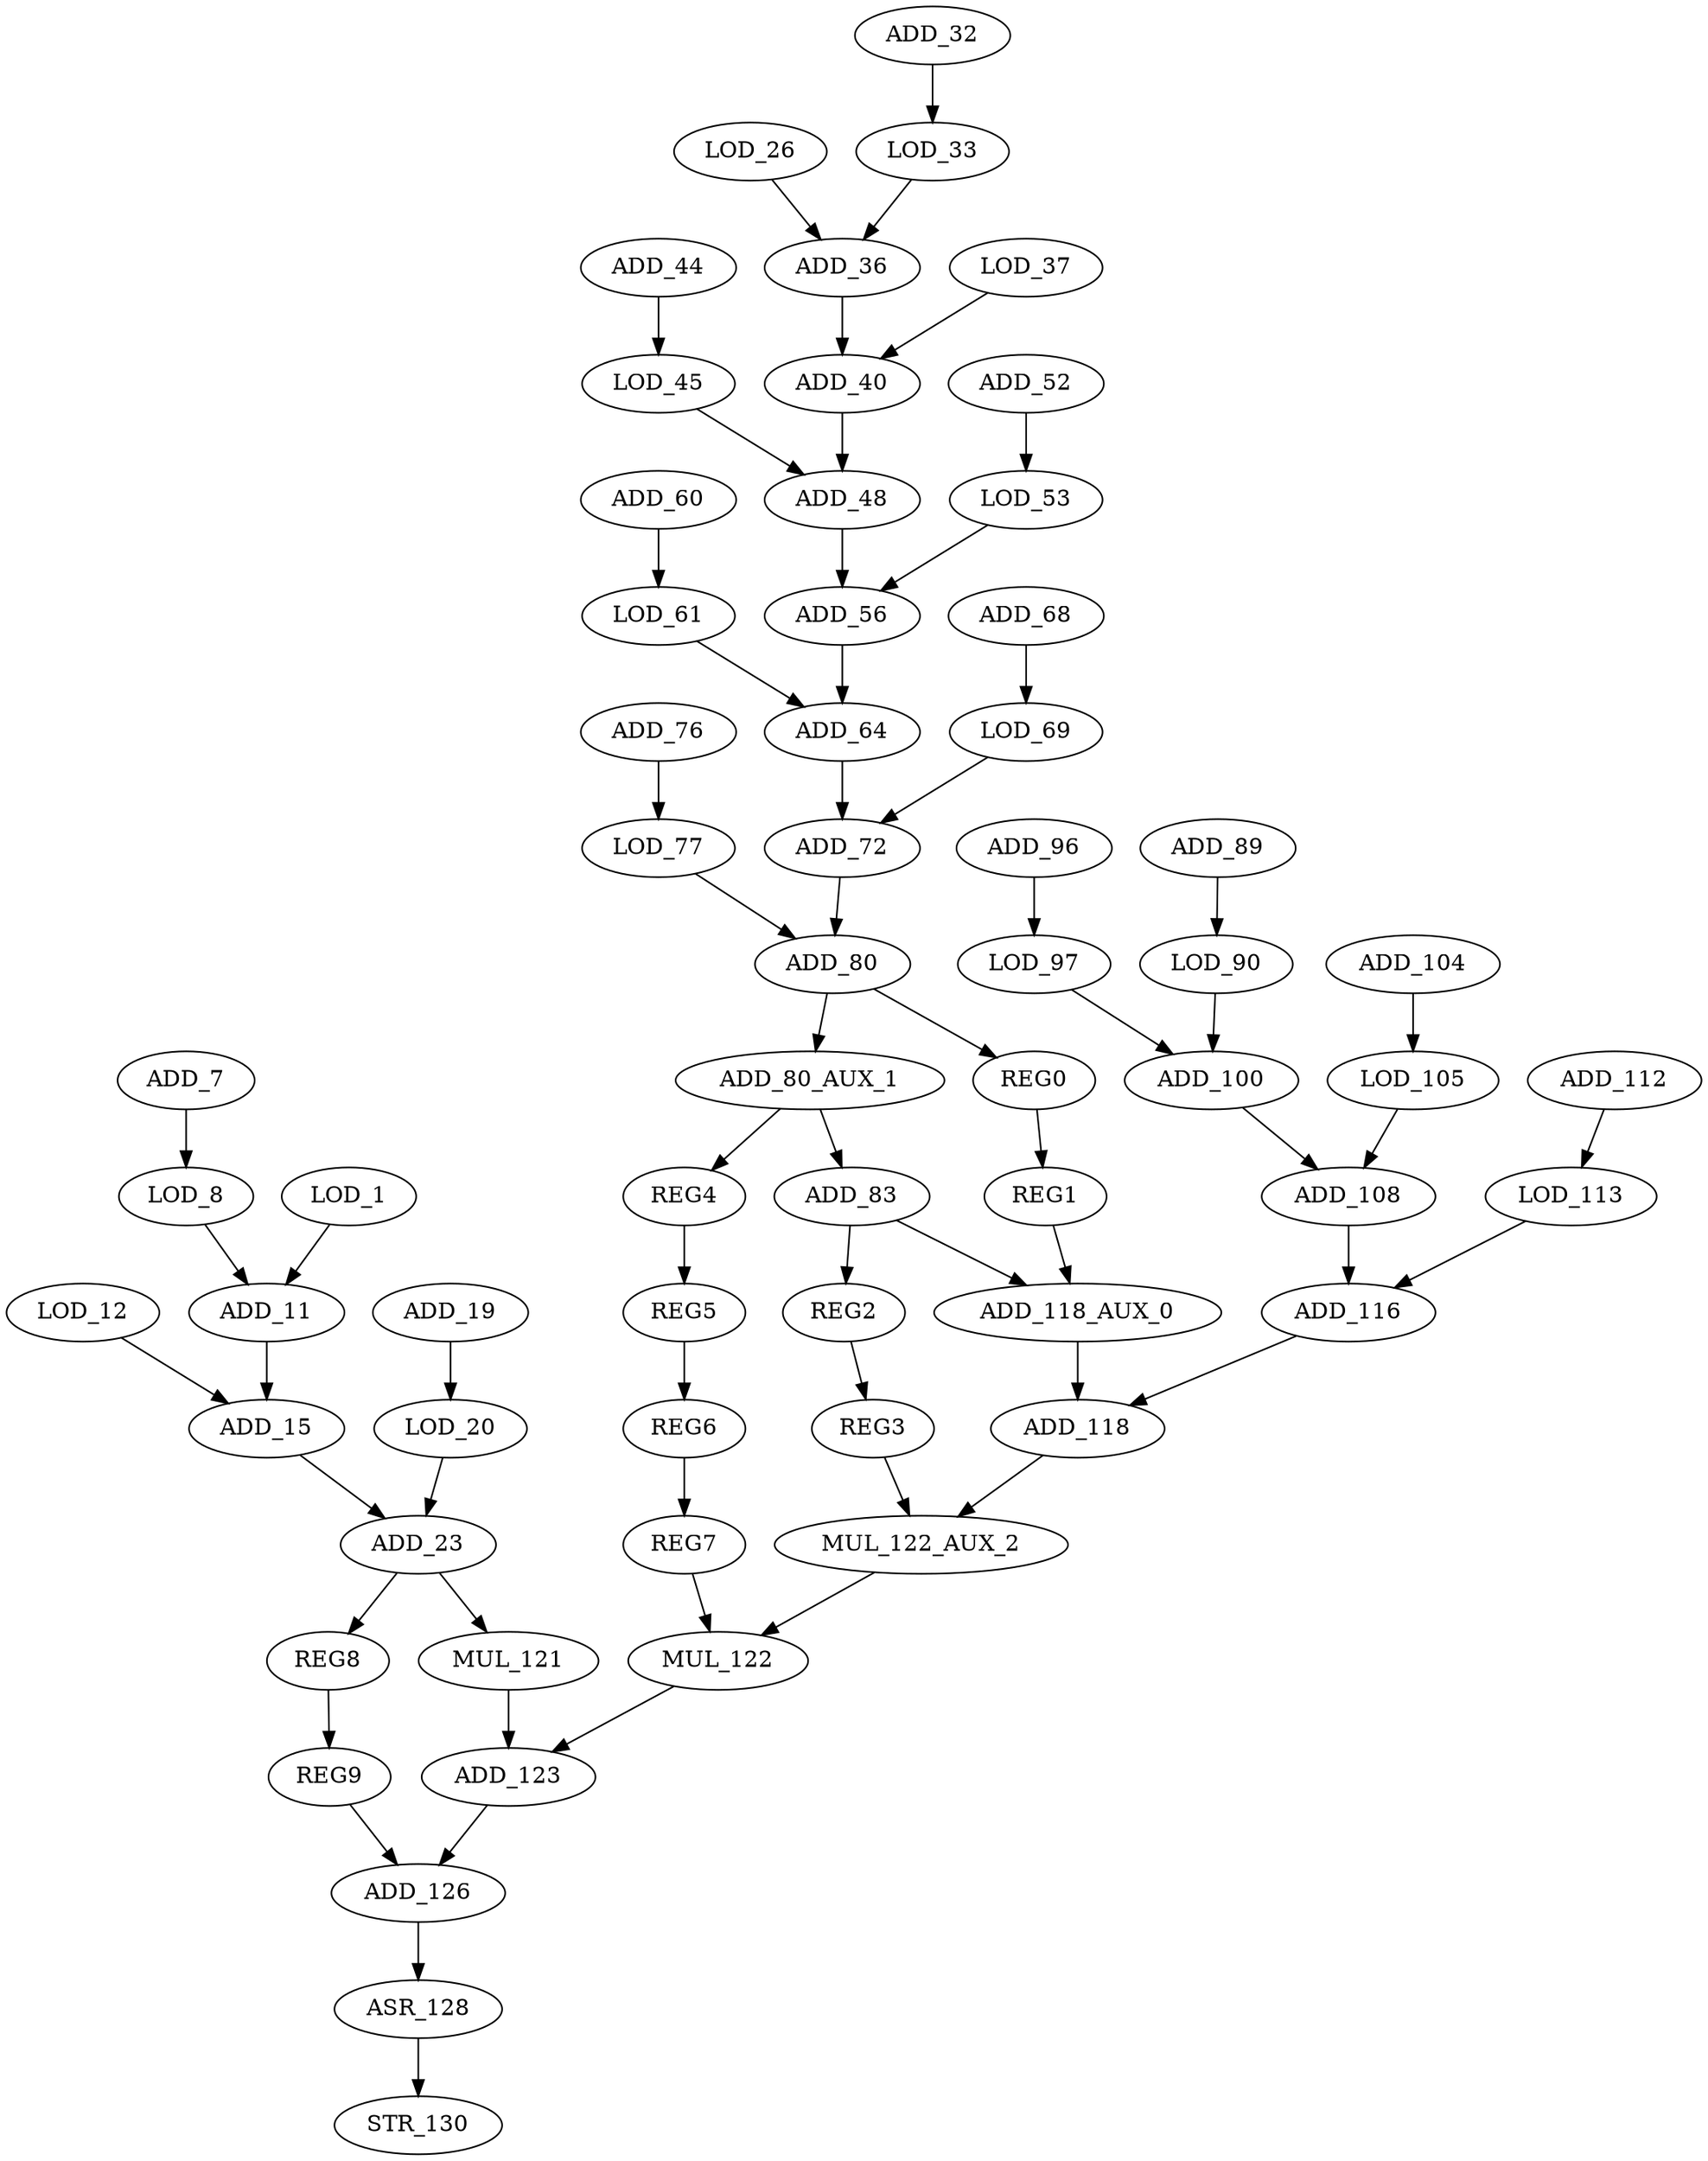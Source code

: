 digraph "h2v2_smooth" {
LOD_33 [label=LOD_33];
LOD_12 [label=LOD_12];
LOD_37 [label=LOD_37];
ADD_68 [label=ADD_68];
MUL_121 [label=MUL_121];
LOD_90 [label=LOD_90];
ADD_23 [label=ADD_23];
ADD_118 [label=ADD_118];
LOD_61 [label=LOD_61];
ADD_83 [label=ADD_83];
ADD_19 [label=ADD_19];
ADD_72 [label=ADD_72];
ADD_89 [label=ADD_89];
ADD_104 [label=ADD_104];
ASR_128 [label=ASR_128];
ADD_80_AUX_1 [label=ADD_80_AUX_1];
LOD_20 [label=LOD_20];
ADD_60 [label=ADD_60];
LOD_1 [label=LOD_1];
ADD_7 [label=ADD_7];
ADD_40 [label=ADD_40];
LOD_69 [label=LOD_69];
LOD_105 [label=LOD_105];
LOD_26 [label=LOD_26];
ADD_116 [label=ADD_116];
ADD_96 [label=ADD_96];
MUL_122 [label=MUL_122];
LOD_53 [label=LOD_53];
LOD_45 [label=LOD_45];
ADD_44 [label=ADD_44];
LOD_8 [label=LOD_8];
ADD_52 [label=ADD_52];
ADD_11 [label=ADD_11];
ADD_64 [label=ADD_64];
LOD_113 [label=LOD_113];
ADD_123 [label=ADD_123];
ADD_32 [label=ADD_32];
ADD_108 [label=ADD_108];
ADD_36 [label=ADD_36];
LOD_77 [label=LOD_77];
ADD_48 [label=ADD_48];
ADD_80 [label=ADD_80];
ADD_112 [label=ADD_112];
ADD_15 [label=ADD_15];
ADD_76 [label=ADD_76];
ADD_100 [label=ADD_100];
LOD_97 [label=LOD_97];
ADD_126 [label=ADD_126];
MUL_122_AUX_2 [label=MUL_122_AUX_2];
STR_130 [label=STR_130];
ADD_56 [label=ADD_56];
ADD_118_AUX_0 [label=ADD_118_AUX_0];
REG4 [label=REG4];
REG5 [label=REG5];
REG6 [label=REG6];
REG7 [label=REG7];
REG2 [label=REG2];
REG3 [label=REG3];
REG8 [label=REG8];
REG9 [label=REG9];
REG0 [label=REG0];
REG1 [label=REG1];
LOD_33 -> ADD_36  [key=0, name=28];
LOD_12 -> ADD_15  [key=0, name=48];
LOD_37 -> ADD_40  [key=0, name=23];
ADD_68 -> LOD_69  [key=0, name=3];
MUL_121 -> ADD_123  [key=0, name=47];
LOD_90 -> ADD_100  [key=0, name=26];
ADD_23 -> MUL_121  [key=0, name=44];
ADD_23 -> REG8  [key=0];
ADD_118 -> MUL_122_AUX_2  [key=0, name=41];
LOD_61 -> ADD_64  [key=0, name=42];
ADD_83 -> ADD_118_AUX_0  [key=0, name=10];
ADD_83 -> REG2  [key=0];
ADD_19 -> LOD_20  [key=0, name=39];
ADD_72 -> ADD_80  [key=0, name=4];
ADD_89 -> LOD_90  [key=0, name=5];
ADD_104 -> LOD_105  [key=0, name=46];
ASR_128 -> STR_130  [key=0, name=21];
ADD_80_AUX_1 -> ADD_83  [key=0, name=9];
ADD_80_AUX_1 -> REG4  [key=0];
LOD_20 -> ADD_23  [key=0, name=36];
ADD_60 -> LOD_61  [key=0, name=35];
LOD_1 -> ADD_11  [key=0, name=16];
ADD_7 -> LOD_8  [key=0, name=18];
ADD_40 -> ADD_48  [key=0, name=54];
LOD_69 -> ADD_72  [key=0, name=40];
LOD_105 -> ADD_108  [key=0, name=43];
LOD_26 -> ADD_36  [key=0, name=32];
ADD_116 -> ADD_118  [key=0, name=37];
ADD_96 -> LOD_97  [key=0, name=29];
MUL_122 -> ADD_123  [key=0, name=11];
LOD_53 -> ADD_56  [key=0, name=24];
LOD_45 -> ADD_48  [key=0, name=30];
ADD_44 -> LOD_45  [key=0, name=27];
LOD_8 -> ADD_11  [key=0, name=2];
ADD_52 -> LOD_53  [key=0, name=25];
ADD_11 -> ADD_15  [key=0, name=38];
ADD_64 -> ADD_72  [key=0, name=19];
LOD_113 -> ADD_116  [key=0, name=15];
ADD_123 -> ADD_126  [key=0, name=1];
ADD_32 -> LOD_33  [key=0, name=14];
ADD_108 -> ADD_116  [key=0, name=51];
ADD_36 -> ADD_40  [key=0, name=8];
LOD_77 -> ADD_80  [key=0, name=22];
ADD_48 -> ADD_56  [key=0, name=34];
ADD_80 -> ADD_80_AUX_1  [key=0, name=12];
ADD_80 -> REG0  [key=0];
ADD_112 -> LOD_113  [key=0, name=52];
ADD_15 -> ADD_23  [key=0, name=53];
ADD_76 -> LOD_77  [key=0, name=6];
ADD_100 -> ADD_108  [key=0, name=0];
LOD_97 -> ADD_100  [key=0, name=33];
ADD_126 -> ASR_128  [key=0, name=17];
MUL_122_AUX_2 -> MUL_122  [key=0, name=49];
ADD_56 -> ADD_64  [key=0, name=7];
ADD_118_AUX_0 -> ADD_118  [key=0, name=13];
REG4 -> REG5  [key=0];
REG5 -> REG6  [key=0];
REG6 -> REG7  [key=0];
REG7 -> MUL_122  [key=0, name=20];
REG2 -> REG3  [key=0];
REG3 -> MUL_122_AUX_2  [key=0, name=31];
REG8 -> REG9  [key=0];
REG9 -> ADD_126  [key=0, name=45];
REG0 -> REG1  [key=0];
REG1 -> ADD_118_AUX_0  [key=0, name=50];
}
